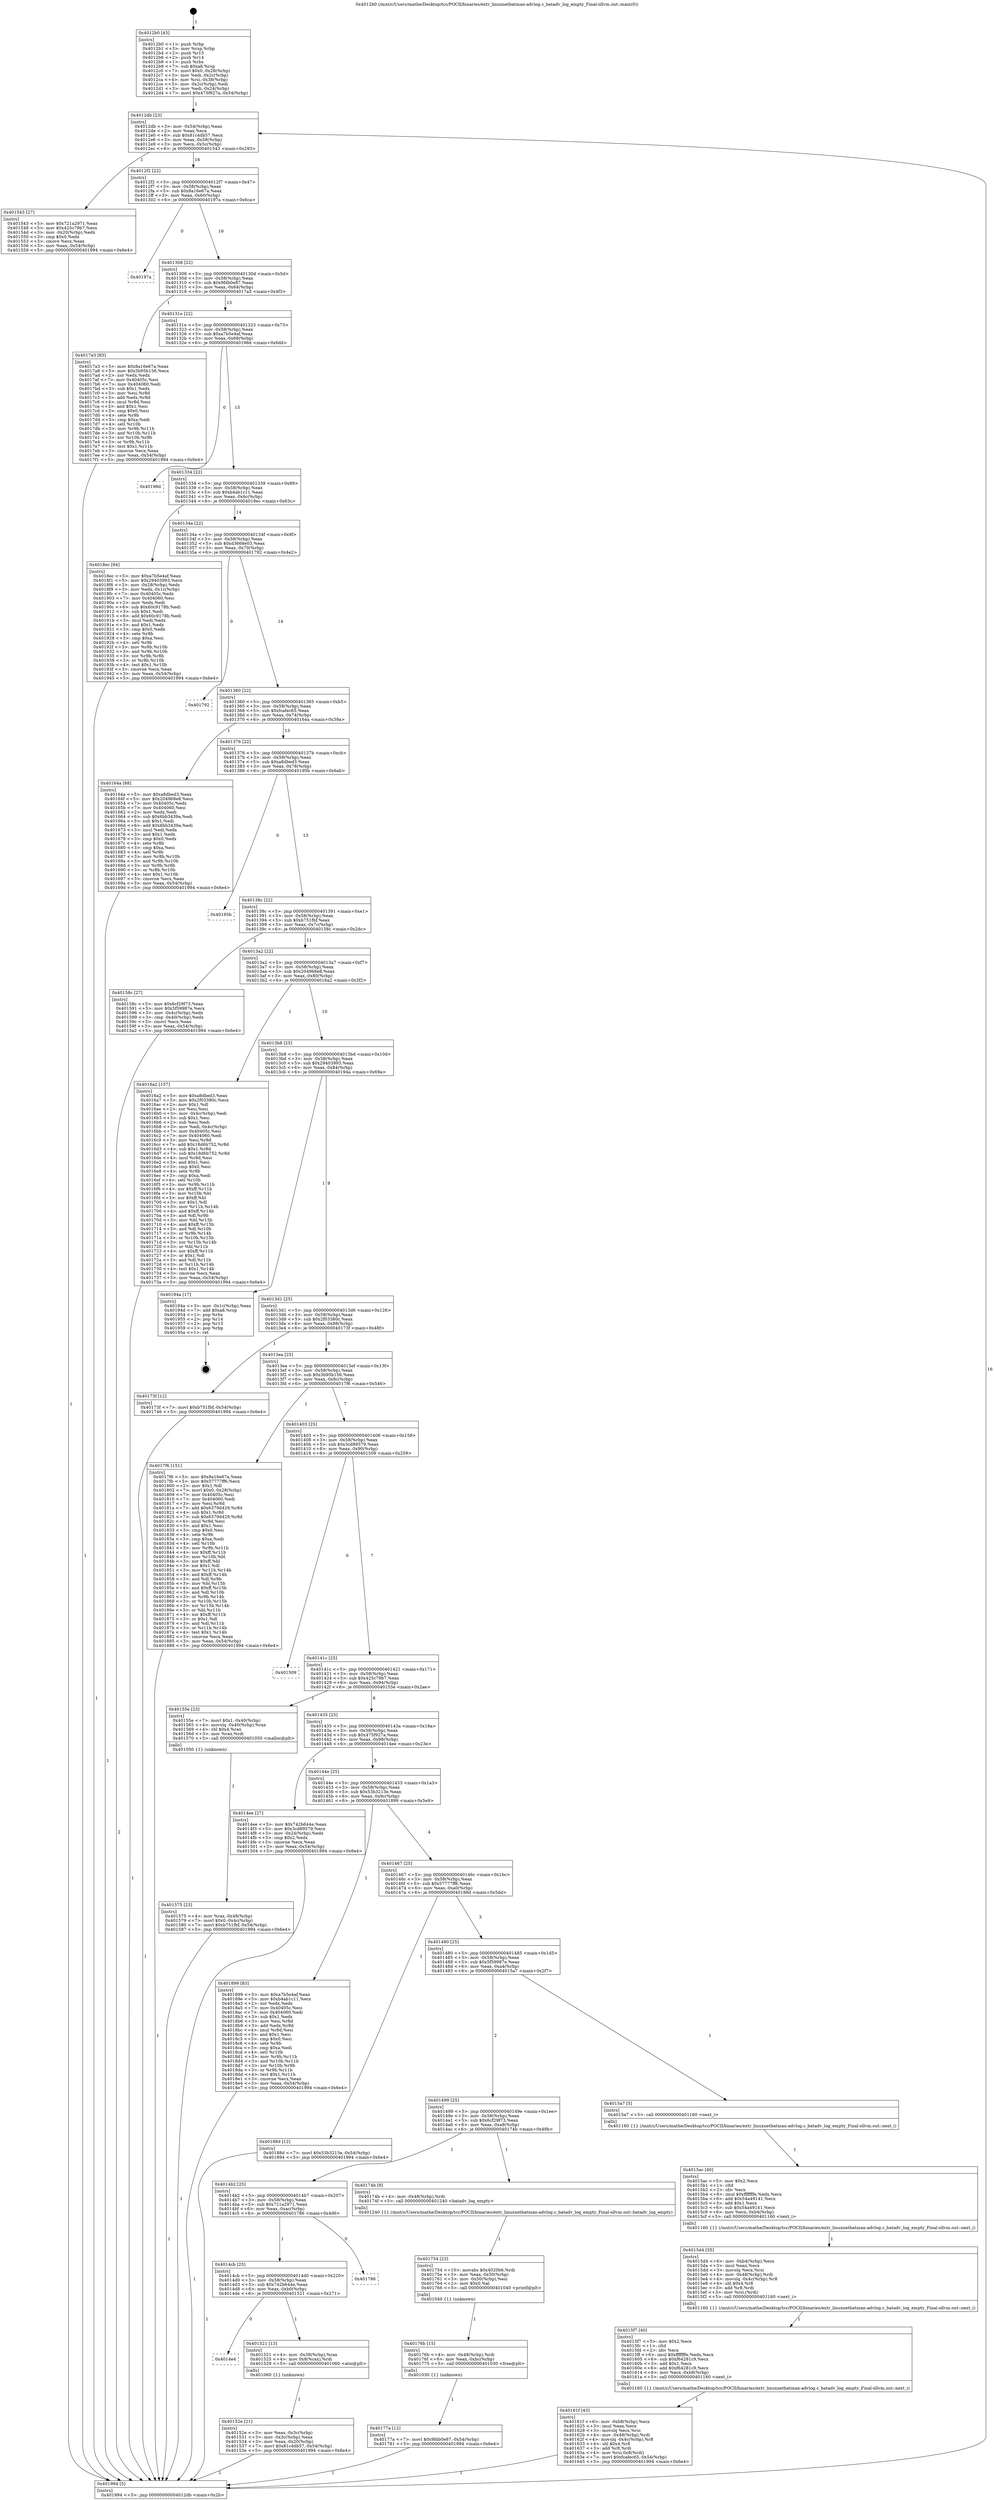 digraph "0x4012b0" {
  label = "0x4012b0 (/mnt/c/Users/mathe/Desktop/tcc/POCII/binaries/extr_linuxnetbatman-advlog.c_batadv_log_empty_Final-ollvm.out::main(0))"
  labelloc = "t"
  node[shape=record]

  Entry [label="",width=0.3,height=0.3,shape=circle,fillcolor=black,style=filled]
  "0x4012db" [label="{
     0x4012db [23]\l
     | [instrs]\l
     &nbsp;&nbsp;0x4012db \<+3\>: mov -0x54(%rbp),%eax\l
     &nbsp;&nbsp;0x4012de \<+2\>: mov %eax,%ecx\l
     &nbsp;&nbsp;0x4012e0 \<+6\>: sub $0x81c4db57,%ecx\l
     &nbsp;&nbsp;0x4012e6 \<+3\>: mov %eax,-0x58(%rbp)\l
     &nbsp;&nbsp;0x4012e9 \<+3\>: mov %ecx,-0x5c(%rbp)\l
     &nbsp;&nbsp;0x4012ec \<+6\>: je 0000000000401543 \<main+0x293\>\l
  }"]
  "0x401543" [label="{
     0x401543 [27]\l
     | [instrs]\l
     &nbsp;&nbsp;0x401543 \<+5\>: mov $0x721a2971,%eax\l
     &nbsp;&nbsp;0x401548 \<+5\>: mov $0x425c79b7,%ecx\l
     &nbsp;&nbsp;0x40154d \<+3\>: mov -0x20(%rbp),%edx\l
     &nbsp;&nbsp;0x401550 \<+3\>: cmp $0x0,%edx\l
     &nbsp;&nbsp;0x401553 \<+3\>: cmove %ecx,%eax\l
     &nbsp;&nbsp;0x401556 \<+3\>: mov %eax,-0x54(%rbp)\l
     &nbsp;&nbsp;0x401559 \<+5\>: jmp 0000000000401994 \<main+0x6e4\>\l
  }"]
  "0x4012f2" [label="{
     0x4012f2 [22]\l
     | [instrs]\l
     &nbsp;&nbsp;0x4012f2 \<+5\>: jmp 00000000004012f7 \<main+0x47\>\l
     &nbsp;&nbsp;0x4012f7 \<+3\>: mov -0x58(%rbp),%eax\l
     &nbsp;&nbsp;0x4012fa \<+5\>: sub $0x8a16e67a,%eax\l
     &nbsp;&nbsp;0x4012ff \<+3\>: mov %eax,-0x60(%rbp)\l
     &nbsp;&nbsp;0x401302 \<+6\>: je 000000000040197a \<main+0x6ca\>\l
  }"]
  Exit [label="",width=0.3,height=0.3,shape=circle,fillcolor=black,style=filled,peripheries=2]
  "0x40197a" [label="{
     0x40197a\l
  }", style=dashed]
  "0x401308" [label="{
     0x401308 [22]\l
     | [instrs]\l
     &nbsp;&nbsp;0x401308 \<+5\>: jmp 000000000040130d \<main+0x5d\>\l
     &nbsp;&nbsp;0x40130d \<+3\>: mov -0x58(%rbp),%eax\l
     &nbsp;&nbsp;0x401310 \<+5\>: sub $0x9fdb0e87,%eax\l
     &nbsp;&nbsp;0x401315 \<+3\>: mov %eax,-0x64(%rbp)\l
     &nbsp;&nbsp;0x401318 \<+6\>: je 00000000004017a3 \<main+0x4f3\>\l
  }"]
  "0x40177a" [label="{
     0x40177a [12]\l
     | [instrs]\l
     &nbsp;&nbsp;0x40177a \<+7\>: movl $0x9fdb0e87,-0x54(%rbp)\l
     &nbsp;&nbsp;0x401781 \<+5\>: jmp 0000000000401994 \<main+0x6e4\>\l
  }"]
  "0x4017a3" [label="{
     0x4017a3 [83]\l
     | [instrs]\l
     &nbsp;&nbsp;0x4017a3 \<+5\>: mov $0x8a16e67a,%eax\l
     &nbsp;&nbsp;0x4017a8 \<+5\>: mov $0x3b95b156,%ecx\l
     &nbsp;&nbsp;0x4017ad \<+2\>: xor %edx,%edx\l
     &nbsp;&nbsp;0x4017af \<+7\>: mov 0x40405c,%esi\l
     &nbsp;&nbsp;0x4017b6 \<+7\>: mov 0x404060,%edi\l
     &nbsp;&nbsp;0x4017bd \<+3\>: sub $0x1,%edx\l
     &nbsp;&nbsp;0x4017c0 \<+3\>: mov %esi,%r8d\l
     &nbsp;&nbsp;0x4017c3 \<+3\>: add %edx,%r8d\l
     &nbsp;&nbsp;0x4017c6 \<+4\>: imul %r8d,%esi\l
     &nbsp;&nbsp;0x4017ca \<+3\>: and $0x1,%esi\l
     &nbsp;&nbsp;0x4017cd \<+3\>: cmp $0x0,%esi\l
     &nbsp;&nbsp;0x4017d0 \<+4\>: sete %r9b\l
     &nbsp;&nbsp;0x4017d4 \<+3\>: cmp $0xa,%edi\l
     &nbsp;&nbsp;0x4017d7 \<+4\>: setl %r10b\l
     &nbsp;&nbsp;0x4017db \<+3\>: mov %r9b,%r11b\l
     &nbsp;&nbsp;0x4017de \<+3\>: and %r10b,%r11b\l
     &nbsp;&nbsp;0x4017e1 \<+3\>: xor %r10b,%r9b\l
     &nbsp;&nbsp;0x4017e4 \<+3\>: or %r9b,%r11b\l
     &nbsp;&nbsp;0x4017e7 \<+4\>: test $0x1,%r11b\l
     &nbsp;&nbsp;0x4017eb \<+3\>: cmovne %ecx,%eax\l
     &nbsp;&nbsp;0x4017ee \<+3\>: mov %eax,-0x54(%rbp)\l
     &nbsp;&nbsp;0x4017f1 \<+5\>: jmp 0000000000401994 \<main+0x6e4\>\l
  }"]
  "0x40131e" [label="{
     0x40131e [22]\l
     | [instrs]\l
     &nbsp;&nbsp;0x40131e \<+5\>: jmp 0000000000401323 \<main+0x73\>\l
     &nbsp;&nbsp;0x401323 \<+3\>: mov -0x58(%rbp),%eax\l
     &nbsp;&nbsp;0x401326 \<+5\>: sub $0xa7b5e4af,%eax\l
     &nbsp;&nbsp;0x40132b \<+3\>: mov %eax,-0x68(%rbp)\l
     &nbsp;&nbsp;0x40132e \<+6\>: je 000000000040198d \<main+0x6dd\>\l
  }"]
  "0x40176b" [label="{
     0x40176b [15]\l
     | [instrs]\l
     &nbsp;&nbsp;0x40176b \<+4\>: mov -0x48(%rbp),%rdi\l
     &nbsp;&nbsp;0x40176f \<+6\>: mov %eax,-0xbc(%rbp)\l
     &nbsp;&nbsp;0x401775 \<+5\>: call 0000000000401030 \<free@plt\>\l
     | [calls]\l
     &nbsp;&nbsp;0x401030 \{1\} (unknown)\l
  }"]
  "0x40198d" [label="{
     0x40198d\l
  }", style=dashed]
  "0x401334" [label="{
     0x401334 [22]\l
     | [instrs]\l
     &nbsp;&nbsp;0x401334 \<+5\>: jmp 0000000000401339 \<main+0x89\>\l
     &nbsp;&nbsp;0x401339 \<+3\>: mov -0x58(%rbp),%eax\l
     &nbsp;&nbsp;0x40133c \<+5\>: sub $0xb4ab1c11,%eax\l
     &nbsp;&nbsp;0x401341 \<+3\>: mov %eax,-0x6c(%rbp)\l
     &nbsp;&nbsp;0x401344 \<+6\>: je 00000000004018ec \<main+0x63c\>\l
  }"]
  "0x401754" [label="{
     0x401754 [23]\l
     | [instrs]\l
     &nbsp;&nbsp;0x401754 \<+10\>: movabs $0x4020b6,%rdi\l
     &nbsp;&nbsp;0x40175e \<+3\>: mov %eax,-0x50(%rbp)\l
     &nbsp;&nbsp;0x401761 \<+3\>: mov -0x50(%rbp),%esi\l
     &nbsp;&nbsp;0x401764 \<+2\>: mov $0x0,%al\l
     &nbsp;&nbsp;0x401766 \<+5\>: call 0000000000401040 \<printf@plt\>\l
     | [calls]\l
     &nbsp;&nbsp;0x401040 \{1\} (unknown)\l
  }"]
  "0x4018ec" [label="{
     0x4018ec [94]\l
     | [instrs]\l
     &nbsp;&nbsp;0x4018ec \<+5\>: mov $0xa7b5e4af,%eax\l
     &nbsp;&nbsp;0x4018f1 \<+5\>: mov $0x29403993,%ecx\l
     &nbsp;&nbsp;0x4018f6 \<+3\>: mov -0x28(%rbp),%edx\l
     &nbsp;&nbsp;0x4018f9 \<+3\>: mov %edx,-0x1c(%rbp)\l
     &nbsp;&nbsp;0x4018fc \<+7\>: mov 0x40405c,%edx\l
     &nbsp;&nbsp;0x401903 \<+7\>: mov 0x404060,%esi\l
     &nbsp;&nbsp;0x40190a \<+2\>: mov %edx,%edi\l
     &nbsp;&nbsp;0x40190c \<+6\>: sub $0x60c9178b,%edi\l
     &nbsp;&nbsp;0x401912 \<+3\>: sub $0x1,%edi\l
     &nbsp;&nbsp;0x401915 \<+6\>: add $0x60c9178b,%edi\l
     &nbsp;&nbsp;0x40191b \<+3\>: imul %edi,%edx\l
     &nbsp;&nbsp;0x40191e \<+3\>: and $0x1,%edx\l
     &nbsp;&nbsp;0x401921 \<+3\>: cmp $0x0,%edx\l
     &nbsp;&nbsp;0x401924 \<+4\>: sete %r8b\l
     &nbsp;&nbsp;0x401928 \<+3\>: cmp $0xa,%esi\l
     &nbsp;&nbsp;0x40192b \<+4\>: setl %r9b\l
     &nbsp;&nbsp;0x40192f \<+3\>: mov %r8b,%r10b\l
     &nbsp;&nbsp;0x401932 \<+3\>: and %r9b,%r10b\l
     &nbsp;&nbsp;0x401935 \<+3\>: xor %r9b,%r8b\l
     &nbsp;&nbsp;0x401938 \<+3\>: or %r8b,%r10b\l
     &nbsp;&nbsp;0x40193b \<+4\>: test $0x1,%r10b\l
     &nbsp;&nbsp;0x40193f \<+3\>: cmovne %ecx,%eax\l
     &nbsp;&nbsp;0x401942 \<+3\>: mov %eax,-0x54(%rbp)\l
     &nbsp;&nbsp;0x401945 \<+5\>: jmp 0000000000401994 \<main+0x6e4\>\l
  }"]
  "0x40134a" [label="{
     0x40134a [22]\l
     | [instrs]\l
     &nbsp;&nbsp;0x40134a \<+5\>: jmp 000000000040134f \<main+0x9f\>\l
     &nbsp;&nbsp;0x40134f \<+3\>: mov -0x58(%rbp),%eax\l
     &nbsp;&nbsp;0x401352 \<+5\>: sub $0xd3668e03,%eax\l
     &nbsp;&nbsp;0x401357 \<+3\>: mov %eax,-0x70(%rbp)\l
     &nbsp;&nbsp;0x40135a \<+6\>: je 0000000000401792 \<main+0x4e2\>\l
  }"]
  "0x40161f" [label="{
     0x40161f [43]\l
     | [instrs]\l
     &nbsp;&nbsp;0x40161f \<+6\>: mov -0xb8(%rbp),%ecx\l
     &nbsp;&nbsp;0x401625 \<+3\>: imul %eax,%ecx\l
     &nbsp;&nbsp;0x401628 \<+3\>: movslq %ecx,%rsi\l
     &nbsp;&nbsp;0x40162b \<+4\>: mov -0x48(%rbp),%rdi\l
     &nbsp;&nbsp;0x40162f \<+4\>: movslq -0x4c(%rbp),%r8\l
     &nbsp;&nbsp;0x401633 \<+4\>: shl $0x4,%r8\l
     &nbsp;&nbsp;0x401637 \<+3\>: add %r8,%rdi\l
     &nbsp;&nbsp;0x40163a \<+4\>: mov %rsi,0x8(%rdi)\l
     &nbsp;&nbsp;0x40163e \<+7\>: movl $0xfcafec65,-0x54(%rbp)\l
     &nbsp;&nbsp;0x401645 \<+5\>: jmp 0000000000401994 \<main+0x6e4\>\l
  }"]
  "0x401792" [label="{
     0x401792\l
  }", style=dashed]
  "0x401360" [label="{
     0x401360 [22]\l
     | [instrs]\l
     &nbsp;&nbsp;0x401360 \<+5\>: jmp 0000000000401365 \<main+0xb5\>\l
     &nbsp;&nbsp;0x401365 \<+3\>: mov -0x58(%rbp),%eax\l
     &nbsp;&nbsp;0x401368 \<+5\>: sub $0xfcafec65,%eax\l
     &nbsp;&nbsp;0x40136d \<+3\>: mov %eax,-0x74(%rbp)\l
     &nbsp;&nbsp;0x401370 \<+6\>: je 000000000040164a \<main+0x39a\>\l
  }"]
  "0x4015f7" [label="{
     0x4015f7 [40]\l
     | [instrs]\l
     &nbsp;&nbsp;0x4015f7 \<+5\>: mov $0x2,%ecx\l
     &nbsp;&nbsp;0x4015fc \<+1\>: cltd\l
     &nbsp;&nbsp;0x4015fd \<+2\>: idiv %ecx\l
     &nbsp;&nbsp;0x4015ff \<+6\>: imul $0xfffffffe,%edx,%ecx\l
     &nbsp;&nbsp;0x401605 \<+6\>: sub $0xf64281c9,%ecx\l
     &nbsp;&nbsp;0x40160b \<+3\>: add $0x1,%ecx\l
     &nbsp;&nbsp;0x40160e \<+6\>: add $0xf64281c9,%ecx\l
     &nbsp;&nbsp;0x401614 \<+6\>: mov %ecx,-0xb8(%rbp)\l
     &nbsp;&nbsp;0x40161a \<+5\>: call 0000000000401160 \<next_i\>\l
     | [calls]\l
     &nbsp;&nbsp;0x401160 \{1\} (/mnt/c/Users/mathe/Desktop/tcc/POCII/binaries/extr_linuxnetbatman-advlog.c_batadv_log_empty_Final-ollvm.out::next_i)\l
  }"]
  "0x40164a" [label="{
     0x40164a [88]\l
     | [instrs]\l
     &nbsp;&nbsp;0x40164a \<+5\>: mov $0xa8dbed3,%eax\l
     &nbsp;&nbsp;0x40164f \<+5\>: mov $0x204968e8,%ecx\l
     &nbsp;&nbsp;0x401654 \<+7\>: mov 0x40405c,%edx\l
     &nbsp;&nbsp;0x40165b \<+7\>: mov 0x404060,%esi\l
     &nbsp;&nbsp;0x401662 \<+2\>: mov %edx,%edi\l
     &nbsp;&nbsp;0x401664 \<+6\>: sub $0x6bb3439a,%edi\l
     &nbsp;&nbsp;0x40166a \<+3\>: sub $0x1,%edi\l
     &nbsp;&nbsp;0x40166d \<+6\>: add $0x6bb3439a,%edi\l
     &nbsp;&nbsp;0x401673 \<+3\>: imul %edi,%edx\l
     &nbsp;&nbsp;0x401676 \<+3\>: and $0x1,%edx\l
     &nbsp;&nbsp;0x401679 \<+3\>: cmp $0x0,%edx\l
     &nbsp;&nbsp;0x40167c \<+4\>: sete %r8b\l
     &nbsp;&nbsp;0x401680 \<+3\>: cmp $0xa,%esi\l
     &nbsp;&nbsp;0x401683 \<+4\>: setl %r9b\l
     &nbsp;&nbsp;0x401687 \<+3\>: mov %r8b,%r10b\l
     &nbsp;&nbsp;0x40168a \<+3\>: and %r9b,%r10b\l
     &nbsp;&nbsp;0x40168d \<+3\>: xor %r9b,%r8b\l
     &nbsp;&nbsp;0x401690 \<+3\>: or %r8b,%r10b\l
     &nbsp;&nbsp;0x401693 \<+4\>: test $0x1,%r10b\l
     &nbsp;&nbsp;0x401697 \<+3\>: cmovne %ecx,%eax\l
     &nbsp;&nbsp;0x40169a \<+3\>: mov %eax,-0x54(%rbp)\l
     &nbsp;&nbsp;0x40169d \<+5\>: jmp 0000000000401994 \<main+0x6e4\>\l
  }"]
  "0x401376" [label="{
     0x401376 [22]\l
     | [instrs]\l
     &nbsp;&nbsp;0x401376 \<+5\>: jmp 000000000040137b \<main+0xcb\>\l
     &nbsp;&nbsp;0x40137b \<+3\>: mov -0x58(%rbp),%eax\l
     &nbsp;&nbsp;0x40137e \<+5\>: sub $0xa8dbed3,%eax\l
     &nbsp;&nbsp;0x401383 \<+3\>: mov %eax,-0x78(%rbp)\l
     &nbsp;&nbsp;0x401386 \<+6\>: je 000000000040195b \<main+0x6ab\>\l
  }"]
  "0x4015d4" [label="{
     0x4015d4 [35]\l
     | [instrs]\l
     &nbsp;&nbsp;0x4015d4 \<+6\>: mov -0xb4(%rbp),%ecx\l
     &nbsp;&nbsp;0x4015da \<+3\>: imul %eax,%ecx\l
     &nbsp;&nbsp;0x4015dd \<+3\>: movslq %ecx,%rsi\l
     &nbsp;&nbsp;0x4015e0 \<+4\>: mov -0x48(%rbp),%rdi\l
     &nbsp;&nbsp;0x4015e4 \<+4\>: movslq -0x4c(%rbp),%r8\l
     &nbsp;&nbsp;0x4015e8 \<+4\>: shl $0x4,%r8\l
     &nbsp;&nbsp;0x4015ec \<+3\>: add %r8,%rdi\l
     &nbsp;&nbsp;0x4015ef \<+3\>: mov %rsi,(%rdi)\l
     &nbsp;&nbsp;0x4015f2 \<+5\>: call 0000000000401160 \<next_i\>\l
     | [calls]\l
     &nbsp;&nbsp;0x401160 \{1\} (/mnt/c/Users/mathe/Desktop/tcc/POCII/binaries/extr_linuxnetbatman-advlog.c_batadv_log_empty_Final-ollvm.out::next_i)\l
  }"]
  "0x40195b" [label="{
     0x40195b\l
  }", style=dashed]
  "0x40138c" [label="{
     0x40138c [22]\l
     | [instrs]\l
     &nbsp;&nbsp;0x40138c \<+5\>: jmp 0000000000401391 \<main+0xe1\>\l
     &nbsp;&nbsp;0x401391 \<+3\>: mov -0x58(%rbp),%eax\l
     &nbsp;&nbsp;0x401394 \<+5\>: sub $0xb751fbf,%eax\l
     &nbsp;&nbsp;0x401399 \<+3\>: mov %eax,-0x7c(%rbp)\l
     &nbsp;&nbsp;0x40139c \<+6\>: je 000000000040158c \<main+0x2dc\>\l
  }"]
  "0x4015ac" [label="{
     0x4015ac [40]\l
     | [instrs]\l
     &nbsp;&nbsp;0x4015ac \<+5\>: mov $0x2,%ecx\l
     &nbsp;&nbsp;0x4015b1 \<+1\>: cltd\l
     &nbsp;&nbsp;0x4015b2 \<+2\>: idiv %ecx\l
     &nbsp;&nbsp;0x4015b4 \<+6\>: imul $0xfffffffe,%edx,%ecx\l
     &nbsp;&nbsp;0x4015ba \<+6\>: add $0x54a49141,%ecx\l
     &nbsp;&nbsp;0x4015c0 \<+3\>: add $0x1,%ecx\l
     &nbsp;&nbsp;0x4015c3 \<+6\>: sub $0x54a49141,%ecx\l
     &nbsp;&nbsp;0x4015c9 \<+6\>: mov %ecx,-0xb4(%rbp)\l
     &nbsp;&nbsp;0x4015cf \<+5\>: call 0000000000401160 \<next_i\>\l
     | [calls]\l
     &nbsp;&nbsp;0x401160 \{1\} (/mnt/c/Users/mathe/Desktop/tcc/POCII/binaries/extr_linuxnetbatman-advlog.c_batadv_log_empty_Final-ollvm.out::next_i)\l
  }"]
  "0x40158c" [label="{
     0x40158c [27]\l
     | [instrs]\l
     &nbsp;&nbsp;0x40158c \<+5\>: mov $0x6cf29f73,%eax\l
     &nbsp;&nbsp;0x401591 \<+5\>: mov $0x5f59987e,%ecx\l
     &nbsp;&nbsp;0x401596 \<+3\>: mov -0x4c(%rbp),%edx\l
     &nbsp;&nbsp;0x401599 \<+3\>: cmp -0x40(%rbp),%edx\l
     &nbsp;&nbsp;0x40159c \<+3\>: cmovl %ecx,%eax\l
     &nbsp;&nbsp;0x40159f \<+3\>: mov %eax,-0x54(%rbp)\l
     &nbsp;&nbsp;0x4015a2 \<+5\>: jmp 0000000000401994 \<main+0x6e4\>\l
  }"]
  "0x4013a2" [label="{
     0x4013a2 [22]\l
     | [instrs]\l
     &nbsp;&nbsp;0x4013a2 \<+5\>: jmp 00000000004013a7 \<main+0xf7\>\l
     &nbsp;&nbsp;0x4013a7 \<+3\>: mov -0x58(%rbp),%eax\l
     &nbsp;&nbsp;0x4013aa \<+5\>: sub $0x204968e8,%eax\l
     &nbsp;&nbsp;0x4013af \<+3\>: mov %eax,-0x80(%rbp)\l
     &nbsp;&nbsp;0x4013b2 \<+6\>: je 00000000004016a2 \<main+0x3f2\>\l
  }"]
  "0x401575" [label="{
     0x401575 [23]\l
     | [instrs]\l
     &nbsp;&nbsp;0x401575 \<+4\>: mov %rax,-0x48(%rbp)\l
     &nbsp;&nbsp;0x401579 \<+7\>: movl $0x0,-0x4c(%rbp)\l
     &nbsp;&nbsp;0x401580 \<+7\>: movl $0xb751fbf,-0x54(%rbp)\l
     &nbsp;&nbsp;0x401587 \<+5\>: jmp 0000000000401994 \<main+0x6e4\>\l
  }"]
  "0x4016a2" [label="{
     0x4016a2 [157]\l
     | [instrs]\l
     &nbsp;&nbsp;0x4016a2 \<+5\>: mov $0xa8dbed3,%eax\l
     &nbsp;&nbsp;0x4016a7 \<+5\>: mov $0x2f03380c,%ecx\l
     &nbsp;&nbsp;0x4016ac \<+2\>: mov $0x1,%dl\l
     &nbsp;&nbsp;0x4016ae \<+2\>: xor %esi,%esi\l
     &nbsp;&nbsp;0x4016b0 \<+3\>: mov -0x4c(%rbp),%edi\l
     &nbsp;&nbsp;0x4016b3 \<+3\>: sub $0x1,%esi\l
     &nbsp;&nbsp;0x4016b6 \<+2\>: sub %esi,%edi\l
     &nbsp;&nbsp;0x4016b8 \<+3\>: mov %edi,-0x4c(%rbp)\l
     &nbsp;&nbsp;0x4016bb \<+7\>: mov 0x40405c,%esi\l
     &nbsp;&nbsp;0x4016c2 \<+7\>: mov 0x404060,%edi\l
     &nbsp;&nbsp;0x4016c9 \<+3\>: mov %esi,%r8d\l
     &nbsp;&nbsp;0x4016cc \<+7\>: add $0x18d6b752,%r8d\l
     &nbsp;&nbsp;0x4016d3 \<+4\>: sub $0x1,%r8d\l
     &nbsp;&nbsp;0x4016d7 \<+7\>: sub $0x18d6b752,%r8d\l
     &nbsp;&nbsp;0x4016de \<+4\>: imul %r8d,%esi\l
     &nbsp;&nbsp;0x4016e2 \<+3\>: and $0x1,%esi\l
     &nbsp;&nbsp;0x4016e5 \<+3\>: cmp $0x0,%esi\l
     &nbsp;&nbsp;0x4016e8 \<+4\>: sete %r9b\l
     &nbsp;&nbsp;0x4016ec \<+3\>: cmp $0xa,%edi\l
     &nbsp;&nbsp;0x4016ef \<+4\>: setl %r10b\l
     &nbsp;&nbsp;0x4016f3 \<+3\>: mov %r9b,%r11b\l
     &nbsp;&nbsp;0x4016f6 \<+4\>: xor $0xff,%r11b\l
     &nbsp;&nbsp;0x4016fa \<+3\>: mov %r10b,%bl\l
     &nbsp;&nbsp;0x4016fd \<+3\>: xor $0xff,%bl\l
     &nbsp;&nbsp;0x401700 \<+3\>: xor $0x1,%dl\l
     &nbsp;&nbsp;0x401703 \<+3\>: mov %r11b,%r14b\l
     &nbsp;&nbsp;0x401706 \<+4\>: and $0xff,%r14b\l
     &nbsp;&nbsp;0x40170a \<+3\>: and %dl,%r9b\l
     &nbsp;&nbsp;0x40170d \<+3\>: mov %bl,%r15b\l
     &nbsp;&nbsp;0x401710 \<+4\>: and $0xff,%r15b\l
     &nbsp;&nbsp;0x401714 \<+3\>: and %dl,%r10b\l
     &nbsp;&nbsp;0x401717 \<+3\>: or %r9b,%r14b\l
     &nbsp;&nbsp;0x40171a \<+3\>: or %r10b,%r15b\l
     &nbsp;&nbsp;0x40171d \<+3\>: xor %r15b,%r14b\l
     &nbsp;&nbsp;0x401720 \<+3\>: or %bl,%r11b\l
     &nbsp;&nbsp;0x401723 \<+4\>: xor $0xff,%r11b\l
     &nbsp;&nbsp;0x401727 \<+3\>: or $0x1,%dl\l
     &nbsp;&nbsp;0x40172a \<+3\>: and %dl,%r11b\l
     &nbsp;&nbsp;0x40172d \<+3\>: or %r11b,%r14b\l
     &nbsp;&nbsp;0x401730 \<+4\>: test $0x1,%r14b\l
     &nbsp;&nbsp;0x401734 \<+3\>: cmovne %ecx,%eax\l
     &nbsp;&nbsp;0x401737 \<+3\>: mov %eax,-0x54(%rbp)\l
     &nbsp;&nbsp;0x40173a \<+5\>: jmp 0000000000401994 \<main+0x6e4\>\l
  }"]
  "0x4013b8" [label="{
     0x4013b8 [25]\l
     | [instrs]\l
     &nbsp;&nbsp;0x4013b8 \<+5\>: jmp 00000000004013bd \<main+0x10d\>\l
     &nbsp;&nbsp;0x4013bd \<+3\>: mov -0x58(%rbp),%eax\l
     &nbsp;&nbsp;0x4013c0 \<+5\>: sub $0x29403993,%eax\l
     &nbsp;&nbsp;0x4013c5 \<+6\>: mov %eax,-0x84(%rbp)\l
     &nbsp;&nbsp;0x4013cb \<+6\>: je 000000000040194a \<main+0x69a\>\l
  }"]
  "0x40152e" [label="{
     0x40152e [21]\l
     | [instrs]\l
     &nbsp;&nbsp;0x40152e \<+3\>: mov %eax,-0x3c(%rbp)\l
     &nbsp;&nbsp;0x401531 \<+3\>: mov -0x3c(%rbp),%eax\l
     &nbsp;&nbsp;0x401534 \<+3\>: mov %eax,-0x20(%rbp)\l
     &nbsp;&nbsp;0x401537 \<+7\>: movl $0x81c4db57,-0x54(%rbp)\l
     &nbsp;&nbsp;0x40153e \<+5\>: jmp 0000000000401994 \<main+0x6e4\>\l
  }"]
  "0x40194a" [label="{
     0x40194a [17]\l
     | [instrs]\l
     &nbsp;&nbsp;0x40194a \<+3\>: mov -0x1c(%rbp),%eax\l
     &nbsp;&nbsp;0x40194d \<+7\>: add $0xa8,%rsp\l
     &nbsp;&nbsp;0x401954 \<+1\>: pop %rbx\l
     &nbsp;&nbsp;0x401955 \<+2\>: pop %r14\l
     &nbsp;&nbsp;0x401957 \<+2\>: pop %r15\l
     &nbsp;&nbsp;0x401959 \<+1\>: pop %rbp\l
     &nbsp;&nbsp;0x40195a \<+1\>: ret\l
  }"]
  "0x4013d1" [label="{
     0x4013d1 [25]\l
     | [instrs]\l
     &nbsp;&nbsp;0x4013d1 \<+5\>: jmp 00000000004013d6 \<main+0x126\>\l
     &nbsp;&nbsp;0x4013d6 \<+3\>: mov -0x58(%rbp),%eax\l
     &nbsp;&nbsp;0x4013d9 \<+5\>: sub $0x2f03380c,%eax\l
     &nbsp;&nbsp;0x4013de \<+6\>: mov %eax,-0x88(%rbp)\l
     &nbsp;&nbsp;0x4013e4 \<+6\>: je 000000000040173f \<main+0x48f\>\l
  }"]
  "0x4014e4" [label="{
     0x4014e4\l
  }", style=dashed]
  "0x40173f" [label="{
     0x40173f [12]\l
     | [instrs]\l
     &nbsp;&nbsp;0x40173f \<+7\>: movl $0xb751fbf,-0x54(%rbp)\l
     &nbsp;&nbsp;0x401746 \<+5\>: jmp 0000000000401994 \<main+0x6e4\>\l
  }"]
  "0x4013ea" [label="{
     0x4013ea [25]\l
     | [instrs]\l
     &nbsp;&nbsp;0x4013ea \<+5\>: jmp 00000000004013ef \<main+0x13f\>\l
     &nbsp;&nbsp;0x4013ef \<+3\>: mov -0x58(%rbp),%eax\l
     &nbsp;&nbsp;0x4013f2 \<+5\>: sub $0x3b95b156,%eax\l
     &nbsp;&nbsp;0x4013f7 \<+6\>: mov %eax,-0x8c(%rbp)\l
     &nbsp;&nbsp;0x4013fd \<+6\>: je 00000000004017f6 \<main+0x546\>\l
  }"]
  "0x401521" [label="{
     0x401521 [13]\l
     | [instrs]\l
     &nbsp;&nbsp;0x401521 \<+4\>: mov -0x38(%rbp),%rax\l
     &nbsp;&nbsp;0x401525 \<+4\>: mov 0x8(%rax),%rdi\l
     &nbsp;&nbsp;0x401529 \<+5\>: call 0000000000401060 \<atoi@plt\>\l
     | [calls]\l
     &nbsp;&nbsp;0x401060 \{1\} (unknown)\l
  }"]
  "0x4017f6" [label="{
     0x4017f6 [151]\l
     | [instrs]\l
     &nbsp;&nbsp;0x4017f6 \<+5\>: mov $0x8a16e67a,%eax\l
     &nbsp;&nbsp;0x4017fb \<+5\>: mov $0x57777ff6,%ecx\l
     &nbsp;&nbsp;0x401800 \<+2\>: mov $0x1,%dl\l
     &nbsp;&nbsp;0x401802 \<+7\>: movl $0x0,-0x28(%rbp)\l
     &nbsp;&nbsp;0x401809 \<+7\>: mov 0x40405c,%esi\l
     &nbsp;&nbsp;0x401810 \<+7\>: mov 0x404060,%edi\l
     &nbsp;&nbsp;0x401817 \<+3\>: mov %esi,%r8d\l
     &nbsp;&nbsp;0x40181a \<+7\>: add $0x6379d429,%r8d\l
     &nbsp;&nbsp;0x401821 \<+4\>: sub $0x1,%r8d\l
     &nbsp;&nbsp;0x401825 \<+7\>: sub $0x6379d429,%r8d\l
     &nbsp;&nbsp;0x40182c \<+4\>: imul %r8d,%esi\l
     &nbsp;&nbsp;0x401830 \<+3\>: and $0x1,%esi\l
     &nbsp;&nbsp;0x401833 \<+3\>: cmp $0x0,%esi\l
     &nbsp;&nbsp;0x401836 \<+4\>: sete %r9b\l
     &nbsp;&nbsp;0x40183a \<+3\>: cmp $0xa,%edi\l
     &nbsp;&nbsp;0x40183d \<+4\>: setl %r10b\l
     &nbsp;&nbsp;0x401841 \<+3\>: mov %r9b,%r11b\l
     &nbsp;&nbsp;0x401844 \<+4\>: xor $0xff,%r11b\l
     &nbsp;&nbsp;0x401848 \<+3\>: mov %r10b,%bl\l
     &nbsp;&nbsp;0x40184b \<+3\>: xor $0xff,%bl\l
     &nbsp;&nbsp;0x40184e \<+3\>: xor $0x1,%dl\l
     &nbsp;&nbsp;0x401851 \<+3\>: mov %r11b,%r14b\l
     &nbsp;&nbsp;0x401854 \<+4\>: and $0xff,%r14b\l
     &nbsp;&nbsp;0x401858 \<+3\>: and %dl,%r9b\l
     &nbsp;&nbsp;0x40185b \<+3\>: mov %bl,%r15b\l
     &nbsp;&nbsp;0x40185e \<+4\>: and $0xff,%r15b\l
     &nbsp;&nbsp;0x401862 \<+3\>: and %dl,%r10b\l
     &nbsp;&nbsp;0x401865 \<+3\>: or %r9b,%r14b\l
     &nbsp;&nbsp;0x401868 \<+3\>: or %r10b,%r15b\l
     &nbsp;&nbsp;0x40186b \<+3\>: xor %r15b,%r14b\l
     &nbsp;&nbsp;0x40186e \<+3\>: or %bl,%r11b\l
     &nbsp;&nbsp;0x401871 \<+4\>: xor $0xff,%r11b\l
     &nbsp;&nbsp;0x401875 \<+3\>: or $0x1,%dl\l
     &nbsp;&nbsp;0x401878 \<+3\>: and %dl,%r11b\l
     &nbsp;&nbsp;0x40187b \<+3\>: or %r11b,%r14b\l
     &nbsp;&nbsp;0x40187e \<+4\>: test $0x1,%r14b\l
     &nbsp;&nbsp;0x401882 \<+3\>: cmovne %ecx,%eax\l
     &nbsp;&nbsp;0x401885 \<+3\>: mov %eax,-0x54(%rbp)\l
     &nbsp;&nbsp;0x401888 \<+5\>: jmp 0000000000401994 \<main+0x6e4\>\l
  }"]
  "0x401403" [label="{
     0x401403 [25]\l
     | [instrs]\l
     &nbsp;&nbsp;0x401403 \<+5\>: jmp 0000000000401408 \<main+0x158\>\l
     &nbsp;&nbsp;0x401408 \<+3\>: mov -0x58(%rbp),%eax\l
     &nbsp;&nbsp;0x40140b \<+5\>: sub $0x3cd89579,%eax\l
     &nbsp;&nbsp;0x401410 \<+6\>: mov %eax,-0x90(%rbp)\l
     &nbsp;&nbsp;0x401416 \<+6\>: je 0000000000401509 \<main+0x259\>\l
  }"]
  "0x4014cb" [label="{
     0x4014cb [25]\l
     | [instrs]\l
     &nbsp;&nbsp;0x4014cb \<+5\>: jmp 00000000004014d0 \<main+0x220\>\l
     &nbsp;&nbsp;0x4014d0 \<+3\>: mov -0x58(%rbp),%eax\l
     &nbsp;&nbsp;0x4014d3 \<+5\>: sub $0x742b644e,%eax\l
     &nbsp;&nbsp;0x4014d8 \<+6\>: mov %eax,-0xb0(%rbp)\l
     &nbsp;&nbsp;0x4014de \<+6\>: je 0000000000401521 \<main+0x271\>\l
  }"]
  "0x401509" [label="{
     0x401509\l
  }", style=dashed]
  "0x40141c" [label="{
     0x40141c [25]\l
     | [instrs]\l
     &nbsp;&nbsp;0x40141c \<+5\>: jmp 0000000000401421 \<main+0x171\>\l
     &nbsp;&nbsp;0x401421 \<+3\>: mov -0x58(%rbp),%eax\l
     &nbsp;&nbsp;0x401424 \<+5\>: sub $0x425c79b7,%eax\l
     &nbsp;&nbsp;0x401429 \<+6\>: mov %eax,-0x94(%rbp)\l
     &nbsp;&nbsp;0x40142f \<+6\>: je 000000000040155e \<main+0x2ae\>\l
  }"]
  "0x401786" [label="{
     0x401786\l
  }", style=dashed]
  "0x40155e" [label="{
     0x40155e [23]\l
     | [instrs]\l
     &nbsp;&nbsp;0x40155e \<+7\>: movl $0x1,-0x40(%rbp)\l
     &nbsp;&nbsp;0x401565 \<+4\>: movslq -0x40(%rbp),%rax\l
     &nbsp;&nbsp;0x401569 \<+4\>: shl $0x4,%rax\l
     &nbsp;&nbsp;0x40156d \<+3\>: mov %rax,%rdi\l
     &nbsp;&nbsp;0x401570 \<+5\>: call 0000000000401050 \<malloc@plt\>\l
     | [calls]\l
     &nbsp;&nbsp;0x401050 \{1\} (unknown)\l
  }"]
  "0x401435" [label="{
     0x401435 [25]\l
     | [instrs]\l
     &nbsp;&nbsp;0x401435 \<+5\>: jmp 000000000040143a \<main+0x18a\>\l
     &nbsp;&nbsp;0x40143a \<+3\>: mov -0x58(%rbp),%eax\l
     &nbsp;&nbsp;0x40143d \<+5\>: sub $0x475f927a,%eax\l
     &nbsp;&nbsp;0x401442 \<+6\>: mov %eax,-0x98(%rbp)\l
     &nbsp;&nbsp;0x401448 \<+6\>: je 00000000004014ee \<main+0x23e\>\l
  }"]
  "0x4014b2" [label="{
     0x4014b2 [25]\l
     | [instrs]\l
     &nbsp;&nbsp;0x4014b2 \<+5\>: jmp 00000000004014b7 \<main+0x207\>\l
     &nbsp;&nbsp;0x4014b7 \<+3\>: mov -0x58(%rbp),%eax\l
     &nbsp;&nbsp;0x4014ba \<+5\>: sub $0x721a2971,%eax\l
     &nbsp;&nbsp;0x4014bf \<+6\>: mov %eax,-0xac(%rbp)\l
     &nbsp;&nbsp;0x4014c5 \<+6\>: je 0000000000401786 \<main+0x4d6\>\l
  }"]
  "0x4014ee" [label="{
     0x4014ee [27]\l
     | [instrs]\l
     &nbsp;&nbsp;0x4014ee \<+5\>: mov $0x742b644e,%eax\l
     &nbsp;&nbsp;0x4014f3 \<+5\>: mov $0x3cd89579,%ecx\l
     &nbsp;&nbsp;0x4014f8 \<+3\>: mov -0x24(%rbp),%edx\l
     &nbsp;&nbsp;0x4014fb \<+3\>: cmp $0x2,%edx\l
     &nbsp;&nbsp;0x4014fe \<+3\>: cmovne %ecx,%eax\l
     &nbsp;&nbsp;0x401501 \<+3\>: mov %eax,-0x54(%rbp)\l
     &nbsp;&nbsp;0x401504 \<+5\>: jmp 0000000000401994 \<main+0x6e4\>\l
  }"]
  "0x40144e" [label="{
     0x40144e [25]\l
     | [instrs]\l
     &nbsp;&nbsp;0x40144e \<+5\>: jmp 0000000000401453 \<main+0x1a3\>\l
     &nbsp;&nbsp;0x401453 \<+3\>: mov -0x58(%rbp),%eax\l
     &nbsp;&nbsp;0x401456 \<+5\>: sub $0x53b3213e,%eax\l
     &nbsp;&nbsp;0x40145b \<+6\>: mov %eax,-0x9c(%rbp)\l
     &nbsp;&nbsp;0x401461 \<+6\>: je 0000000000401899 \<main+0x5e9\>\l
  }"]
  "0x401994" [label="{
     0x401994 [5]\l
     | [instrs]\l
     &nbsp;&nbsp;0x401994 \<+5\>: jmp 00000000004012db \<main+0x2b\>\l
  }"]
  "0x4012b0" [label="{
     0x4012b0 [43]\l
     | [instrs]\l
     &nbsp;&nbsp;0x4012b0 \<+1\>: push %rbp\l
     &nbsp;&nbsp;0x4012b1 \<+3\>: mov %rsp,%rbp\l
     &nbsp;&nbsp;0x4012b4 \<+2\>: push %r15\l
     &nbsp;&nbsp;0x4012b6 \<+2\>: push %r14\l
     &nbsp;&nbsp;0x4012b8 \<+1\>: push %rbx\l
     &nbsp;&nbsp;0x4012b9 \<+7\>: sub $0xa8,%rsp\l
     &nbsp;&nbsp;0x4012c0 \<+7\>: movl $0x0,-0x28(%rbp)\l
     &nbsp;&nbsp;0x4012c7 \<+3\>: mov %edi,-0x2c(%rbp)\l
     &nbsp;&nbsp;0x4012ca \<+4\>: mov %rsi,-0x38(%rbp)\l
     &nbsp;&nbsp;0x4012ce \<+3\>: mov -0x2c(%rbp),%edi\l
     &nbsp;&nbsp;0x4012d1 \<+3\>: mov %edi,-0x24(%rbp)\l
     &nbsp;&nbsp;0x4012d4 \<+7\>: movl $0x475f927a,-0x54(%rbp)\l
  }"]
  "0x40174b" [label="{
     0x40174b [9]\l
     | [instrs]\l
     &nbsp;&nbsp;0x40174b \<+4\>: mov -0x48(%rbp),%rdi\l
     &nbsp;&nbsp;0x40174f \<+5\>: call 0000000000401240 \<batadv_log_empty\>\l
     | [calls]\l
     &nbsp;&nbsp;0x401240 \{1\} (/mnt/c/Users/mathe/Desktop/tcc/POCII/binaries/extr_linuxnetbatman-advlog.c_batadv_log_empty_Final-ollvm.out::batadv_log_empty)\l
  }"]
  "0x401899" [label="{
     0x401899 [83]\l
     | [instrs]\l
     &nbsp;&nbsp;0x401899 \<+5\>: mov $0xa7b5e4af,%eax\l
     &nbsp;&nbsp;0x40189e \<+5\>: mov $0xb4ab1c11,%ecx\l
     &nbsp;&nbsp;0x4018a3 \<+2\>: xor %edx,%edx\l
     &nbsp;&nbsp;0x4018a5 \<+7\>: mov 0x40405c,%esi\l
     &nbsp;&nbsp;0x4018ac \<+7\>: mov 0x404060,%edi\l
     &nbsp;&nbsp;0x4018b3 \<+3\>: sub $0x1,%edx\l
     &nbsp;&nbsp;0x4018b6 \<+3\>: mov %esi,%r8d\l
     &nbsp;&nbsp;0x4018b9 \<+3\>: add %edx,%r8d\l
     &nbsp;&nbsp;0x4018bc \<+4\>: imul %r8d,%esi\l
     &nbsp;&nbsp;0x4018c0 \<+3\>: and $0x1,%esi\l
     &nbsp;&nbsp;0x4018c3 \<+3\>: cmp $0x0,%esi\l
     &nbsp;&nbsp;0x4018c6 \<+4\>: sete %r9b\l
     &nbsp;&nbsp;0x4018ca \<+3\>: cmp $0xa,%edi\l
     &nbsp;&nbsp;0x4018cd \<+4\>: setl %r10b\l
     &nbsp;&nbsp;0x4018d1 \<+3\>: mov %r9b,%r11b\l
     &nbsp;&nbsp;0x4018d4 \<+3\>: and %r10b,%r11b\l
     &nbsp;&nbsp;0x4018d7 \<+3\>: xor %r10b,%r9b\l
     &nbsp;&nbsp;0x4018da \<+3\>: or %r9b,%r11b\l
     &nbsp;&nbsp;0x4018dd \<+4\>: test $0x1,%r11b\l
     &nbsp;&nbsp;0x4018e1 \<+3\>: cmovne %ecx,%eax\l
     &nbsp;&nbsp;0x4018e4 \<+3\>: mov %eax,-0x54(%rbp)\l
     &nbsp;&nbsp;0x4018e7 \<+5\>: jmp 0000000000401994 \<main+0x6e4\>\l
  }"]
  "0x401467" [label="{
     0x401467 [25]\l
     | [instrs]\l
     &nbsp;&nbsp;0x401467 \<+5\>: jmp 000000000040146c \<main+0x1bc\>\l
     &nbsp;&nbsp;0x40146c \<+3\>: mov -0x58(%rbp),%eax\l
     &nbsp;&nbsp;0x40146f \<+5\>: sub $0x57777ff6,%eax\l
     &nbsp;&nbsp;0x401474 \<+6\>: mov %eax,-0xa0(%rbp)\l
     &nbsp;&nbsp;0x40147a \<+6\>: je 000000000040188d \<main+0x5dd\>\l
  }"]
  "0x401499" [label="{
     0x401499 [25]\l
     | [instrs]\l
     &nbsp;&nbsp;0x401499 \<+5\>: jmp 000000000040149e \<main+0x1ee\>\l
     &nbsp;&nbsp;0x40149e \<+3\>: mov -0x58(%rbp),%eax\l
     &nbsp;&nbsp;0x4014a1 \<+5\>: sub $0x6cf29f73,%eax\l
     &nbsp;&nbsp;0x4014a6 \<+6\>: mov %eax,-0xa8(%rbp)\l
     &nbsp;&nbsp;0x4014ac \<+6\>: je 000000000040174b \<main+0x49b\>\l
  }"]
  "0x40188d" [label="{
     0x40188d [12]\l
     | [instrs]\l
     &nbsp;&nbsp;0x40188d \<+7\>: movl $0x53b3213e,-0x54(%rbp)\l
     &nbsp;&nbsp;0x401894 \<+5\>: jmp 0000000000401994 \<main+0x6e4\>\l
  }"]
  "0x401480" [label="{
     0x401480 [25]\l
     | [instrs]\l
     &nbsp;&nbsp;0x401480 \<+5\>: jmp 0000000000401485 \<main+0x1d5\>\l
     &nbsp;&nbsp;0x401485 \<+3\>: mov -0x58(%rbp),%eax\l
     &nbsp;&nbsp;0x401488 \<+5\>: sub $0x5f59987e,%eax\l
     &nbsp;&nbsp;0x40148d \<+6\>: mov %eax,-0xa4(%rbp)\l
     &nbsp;&nbsp;0x401493 \<+6\>: je 00000000004015a7 \<main+0x2f7\>\l
  }"]
  "0x4015a7" [label="{
     0x4015a7 [5]\l
     | [instrs]\l
     &nbsp;&nbsp;0x4015a7 \<+5\>: call 0000000000401160 \<next_i\>\l
     | [calls]\l
     &nbsp;&nbsp;0x401160 \{1\} (/mnt/c/Users/mathe/Desktop/tcc/POCII/binaries/extr_linuxnetbatman-advlog.c_batadv_log_empty_Final-ollvm.out::next_i)\l
  }"]
  Entry -> "0x4012b0" [label=" 1"]
  "0x4012db" -> "0x401543" [label=" 1"]
  "0x4012db" -> "0x4012f2" [label=" 16"]
  "0x40194a" -> Exit [label=" 1"]
  "0x4012f2" -> "0x40197a" [label=" 0"]
  "0x4012f2" -> "0x401308" [label=" 16"]
  "0x4018ec" -> "0x401994" [label=" 1"]
  "0x401308" -> "0x4017a3" [label=" 1"]
  "0x401308" -> "0x40131e" [label=" 15"]
  "0x401899" -> "0x401994" [label=" 1"]
  "0x40131e" -> "0x40198d" [label=" 0"]
  "0x40131e" -> "0x401334" [label=" 15"]
  "0x40188d" -> "0x401994" [label=" 1"]
  "0x401334" -> "0x4018ec" [label=" 1"]
  "0x401334" -> "0x40134a" [label=" 14"]
  "0x4017f6" -> "0x401994" [label=" 1"]
  "0x40134a" -> "0x401792" [label=" 0"]
  "0x40134a" -> "0x401360" [label=" 14"]
  "0x4017a3" -> "0x401994" [label=" 1"]
  "0x401360" -> "0x40164a" [label=" 1"]
  "0x401360" -> "0x401376" [label=" 13"]
  "0x40177a" -> "0x401994" [label=" 1"]
  "0x401376" -> "0x40195b" [label=" 0"]
  "0x401376" -> "0x40138c" [label=" 13"]
  "0x40176b" -> "0x40177a" [label=" 1"]
  "0x40138c" -> "0x40158c" [label=" 2"]
  "0x40138c" -> "0x4013a2" [label=" 11"]
  "0x401754" -> "0x40176b" [label=" 1"]
  "0x4013a2" -> "0x4016a2" [label=" 1"]
  "0x4013a2" -> "0x4013b8" [label=" 10"]
  "0x40174b" -> "0x401754" [label=" 1"]
  "0x4013b8" -> "0x40194a" [label=" 1"]
  "0x4013b8" -> "0x4013d1" [label=" 9"]
  "0x40173f" -> "0x401994" [label=" 1"]
  "0x4013d1" -> "0x40173f" [label=" 1"]
  "0x4013d1" -> "0x4013ea" [label=" 8"]
  "0x4016a2" -> "0x401994" [label=" 1"]
  "0x4013ea" -> "0x4017f6" [label=" 1"]
  "0x4013ea" -> "0x401403" [label=" 7"]
  "0x40164a" -> "0x401994" [label=" 1"]
  "0x401403" -> "0x401509" [label=" 0"]
  "0x401403" -> "0x40141c" [label=" 7"]
  "0x4015f7" -> "0x40161f" [label=" 1"]
  "0x40141c" -> "0x40155e" [label=" 1"]
  "0x40141c" -> "0x401435" [label=" 6"]
  "0x4015d4" -> "0x4015f7" [label=" 1"]
  "0x401435" -> "0x4014ee" [label=" 1"]
  "0x401435" -> "0x40144e" [label=" 5"]
  "0x4014ee" -> "0x401994" [label=" 1"]
  "0x4012b0" -> "0x4012db" [label=" 1"]
  "0x401994" -> "0x4012db" [label=" 16"]
  "0x4015a7" -> "0x4015ac" [label=" 1"]
  "0x40144e" -> "0x401899" [label=" 1"]
  "0x40144e" -> "0x401467" [label=" 4"]
  "0x40158c" -> "0x401994" [label=" 2"]
  "0x401467" -> "0x40188d" [label=" 1"]
  "0x401467" -> "0x401480" [label=" 3"]
  "0x40155e" -> "0x401575" [label=" 1"]
  "0x401480" -> "0x4015a7" [label=" 1"]
  "0x401480" -> "0x401499" [label=" 2"]
  "0x401575" -> "0x401994" [label=" 1"]
  "0x401499" -> "0x40174b" [label=" 1"]
  "0x401499" -> "0x4014b2" [label=" 1"]
  "0x4015ac" -> "0x4015d4" [label=" 1"]
  "0x4014b2" -> "0x401786" [label=" 0"]
  "0x4014b2" -> "0x4014cb" [label=" 1"]
  "0x40161f" -> "0x401994" [label=" 1"]
  "0x4014cb" -> "0x401521" [label=" 1"]
  "0x4014cb" -> "0x4014e4" [label=" 0"]
  "0x401521" -> "0x40152e" [label=" 1"]
  "0x40152e" -> "0x401994" [label=" 1"]
  "0x401543" -> "0x401994" [label=" 1"]
}
